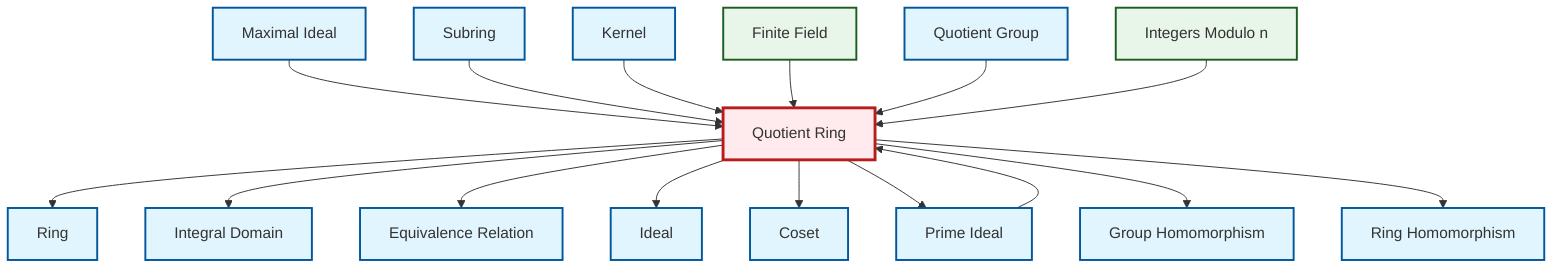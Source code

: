 graph TD
    classDef definition fill:#e1f5fe,stroke:#01579b,stroke-width:2px
    classDef theorem fill:#f3e5f5,stroke:#4a148c,stroke-width:2px
    classDef axiom fill:#fff3e0,stroke:#e65100,stroke-width:2px
    classDef example fill:#e8f5e9,stroke:#1b5e20,stroke-width:2px
    classDef current fill:#ffebee,stroke:#b71c1c,stroke-width:3px
    ex-quotient-integers-mod-n["Integers Modulo n"]:::example
    def-homomorphism["Group Homomorphism"]:::definition
    def-quotient-group["Quotient Group"]:::definition
    def-ring["Ring"]:::definition
    def-ring-homomorphism["Ring Homomorphism"]:::definition
    ex-finite-field["Finite Field"]:::example
    def-maximal-ideal["Maximal Ideal"]:::definition
    def-ideal["Ideal"]:::definition
    def-equivalence-relation["Equivalence Relation"]:::definition
    def-coset["Coset"]:::definition
    def-integral-domain["Integral Domain"]:::definition
    def-prime-ideal["Prime Ideal"]:::definition
    def-kernel["Kernel"]:::definition
    def-subring["Subring"]:::definition
    def-quotient-ring["Quotient Ring"]:::definition
    def-quotient-ring --> def-ring
    def-quotient-ring --> def-integral-domain
    def-maximal-ideal --> def-quotient-ring
    def-quotient-ring --> def-equivalence-relation
    def-subring --> def-quotient-ring
    def-kernel --> def-quotient-ring
    def-prime-ideal --> def-quotient-ring
    ex-finite-field --> def-quotient-ring
    def-quotient-group --> def-quotient-ring
    def-quotient-ring --> def-ideal
    def-quotient-ring --> def-coset
    def-quotient-ring --> def-prime-ideal
    ex-quotient-integers-mod-n --> def-quotient-ring
    def-quotient-ring --> def-homomorphism
    def-quotient-ring --> def-ring-homomorphism
    class def-quotient-ring current